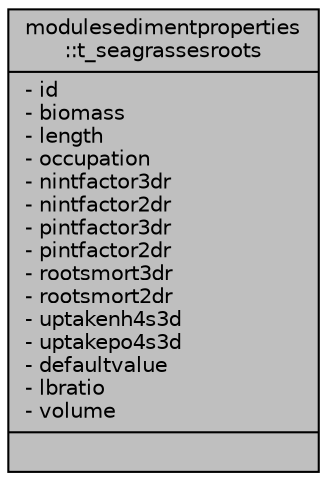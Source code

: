 digraph "modulesedimentproperties::t_seagrassesroots"
{
 // LATEX_PDF_SIZE
  edge [fontname="Helvetica",fontsize="10",labelfontname="Helvetica",labelfontsize="10"];
  node [fontname="Helvetica",fontsize="10",shape=record];
  Node1 [label="{modulesedimentproperties\l::t_seagrassesroots\n|- id\l- biomass\l- length\l- occupation\l- nintfactor3dr\l- nintfactor2dr\l- pintfactor3dr\l- pintfactor2dr\l- rootsmort3dr\l- rootsmort2dr\l- uptakenh4s3d\l- uptakepo4s3d\l- defaultvalue\l- lbratio\l- volume\l|}",height=0.2,width=0.4,color="black", fillcolor="grey75", style="filled", fontcolor="black",tooltip=" "];
}

